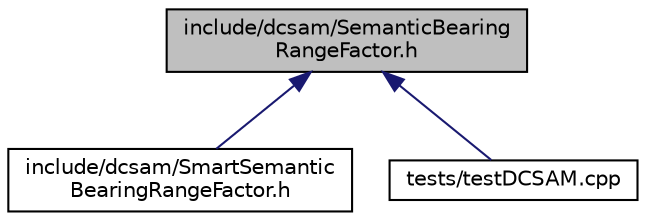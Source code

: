 digraph "include/dcsam/SemanticBearingRangeFactor.h"
{
 // LATEX_PDF_SIZE
  edge [fontname="Helvetica",fontsize="10",labelfontname="Helvetica",labelfontsize="10"];
  node [fontname="Helvetica",fontsize="10",shape=record];
  Node1 [label="include/dcsam/SemanticBearing\lRangeFactor.h",height=0.2,width=0.4,color="black", fillcolor="grey75", style="filled", fontcolor="black",tooltip="Bearing-range factor that incorporates semantic classes."];
  Node1 -> Node2 [dir="back",color="midnightblue",fontsize="10",style="solid",fontname="Helvetica"];
  Node2 [label="include/dcsam/SmartSemantic\lBearingRangeFactor.h",height=0.2,width=0.4,color="black", fillcolor="white", style="filled",URL="$_smart_semantic_bearing_range_factor_8h.html",tooltip="Updateable semantic bearing-range factor."];
  Node1 -> Node3 [dir="back",color="midnightblue",fontsize="10",style="solid",fontname="Helvetica"];
  Node3 [label="tests/testDCSAM.cpp",height=0.2,width=0.4,color="black", fillcolor="white", style="filled",URL="$test_d_c_s_a_m_8cpp.html",tooltip="Unit tests for DCSAM."];
}
